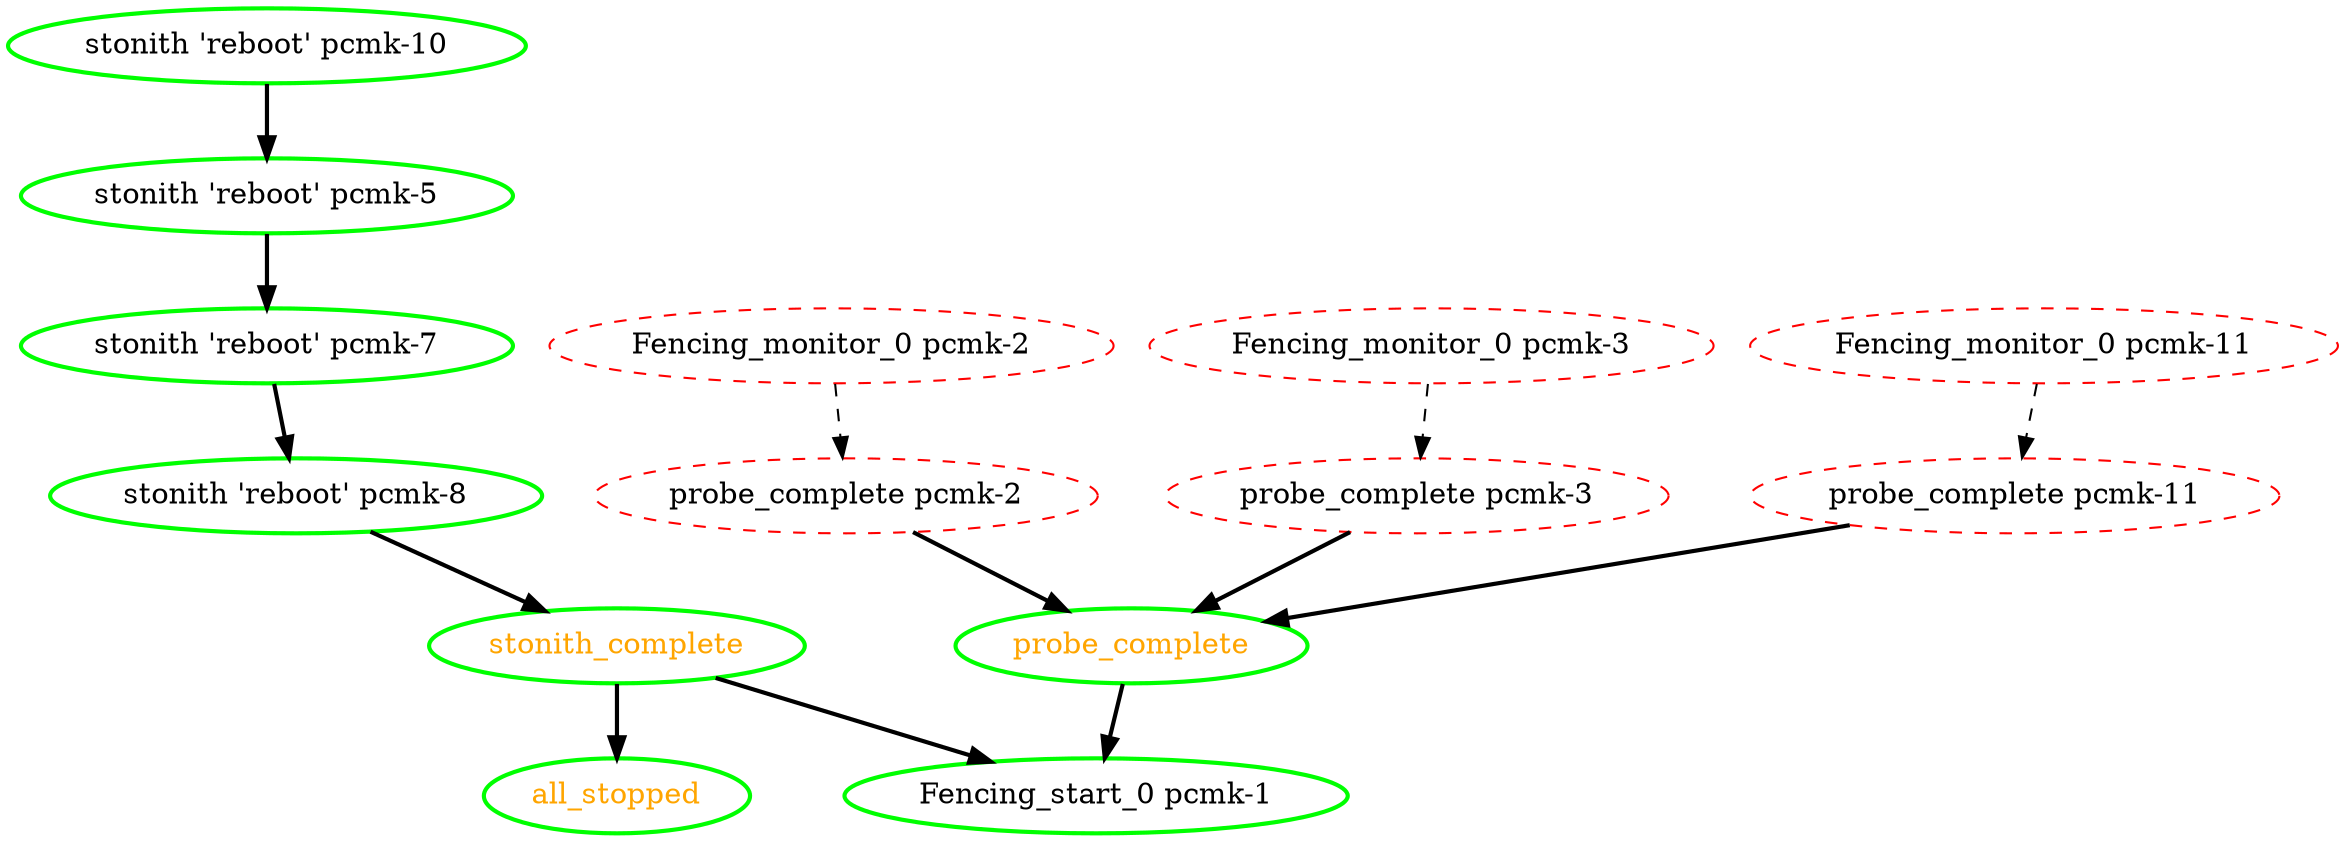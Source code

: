 digraph "g" {
"Fencing_monitor_0 pcmk-11" -> "probe_complete pcmk-11" [ style = dashed]
"Fencing_monitor_0 pcmk-11" [ style=dashed color="red" fontcolor="black"]
"Fencing_monitor_0 pcmk-2" -> "probe_complete pcmk-2" [ style = dashed]
"Fencing_monitor_0 pcmk-2" [ style=dashed color="red" fontcolor="black"]
"Fencing_monitor_0 pcmk-3" -> "probe_complete pcmk-3" [ style = dashed]
"Fencing_monitor_0 pcmk-3" [ style=dashed color="red" fontcolor="black"]
"Fencing_start_0 pcmk-1" [ style=bold color="green" fontcolor="black"]
"all_stopped" [ style=bold color="green" fontcolor="orange"]
"probe_complete pcmk-11" -> "probe_complete" [ style = bold]
"probe_complete pcmk-11" [ style=dashed color="red" fontcolor="black"]
"probe_complete pcmk-2" -> "probe_complete" [ style = bold]
"probe_complete pcmk-2" [ style=dashed color="red" fontcolor="black"]
"probe_complete pcmk-3" -> "probe_complete" [ style = bold]
"probe_complete pcmk-3" [ style=dashed color="red" fontcolor="black"]
"probe_complete" -> "Fencing_start_0 pcmk-1" [ style = bold]
"probe_complete" [ style=bold color="green" fontcolor="orange"]
"stonith 'reboot' pcmk-10" -> "stonith 'reboot' pcmk-5" [ style = bold]
"stonith 'reboot' pcmk-10" [ style=bold color="green" fontcolor="black"]
"stonith 'reboot' pcmk-5" -> "stonith 'reboot' pcmk-7" [ style = bold]
"stonith 'reboot' pcmk-5" [ style=bold color="green" fontcolor="black"]
"stonith 'reboot' pcmk-7" -> "stonith 'reboot' pcmk-8" [ style = bold]
"stonith 'reboot' pcmk-7" [ style=bold color="green" fontcolor="black"]
"stonith 'reboot' pcmk-8" -> "stonith_complete" [ style = bold]
"stonith 'reboot' pcmk-8" [ style=bold color="green" fontcolor="black"]
"stonith_complete" -> "Fencing_start_0 pcmk-1" [ style = bold]
"stonith_complete" -> "all_stopped" [ style = bold]
"stonith_complete" [ style=bold color="green" fontcolor="orange"]
}
